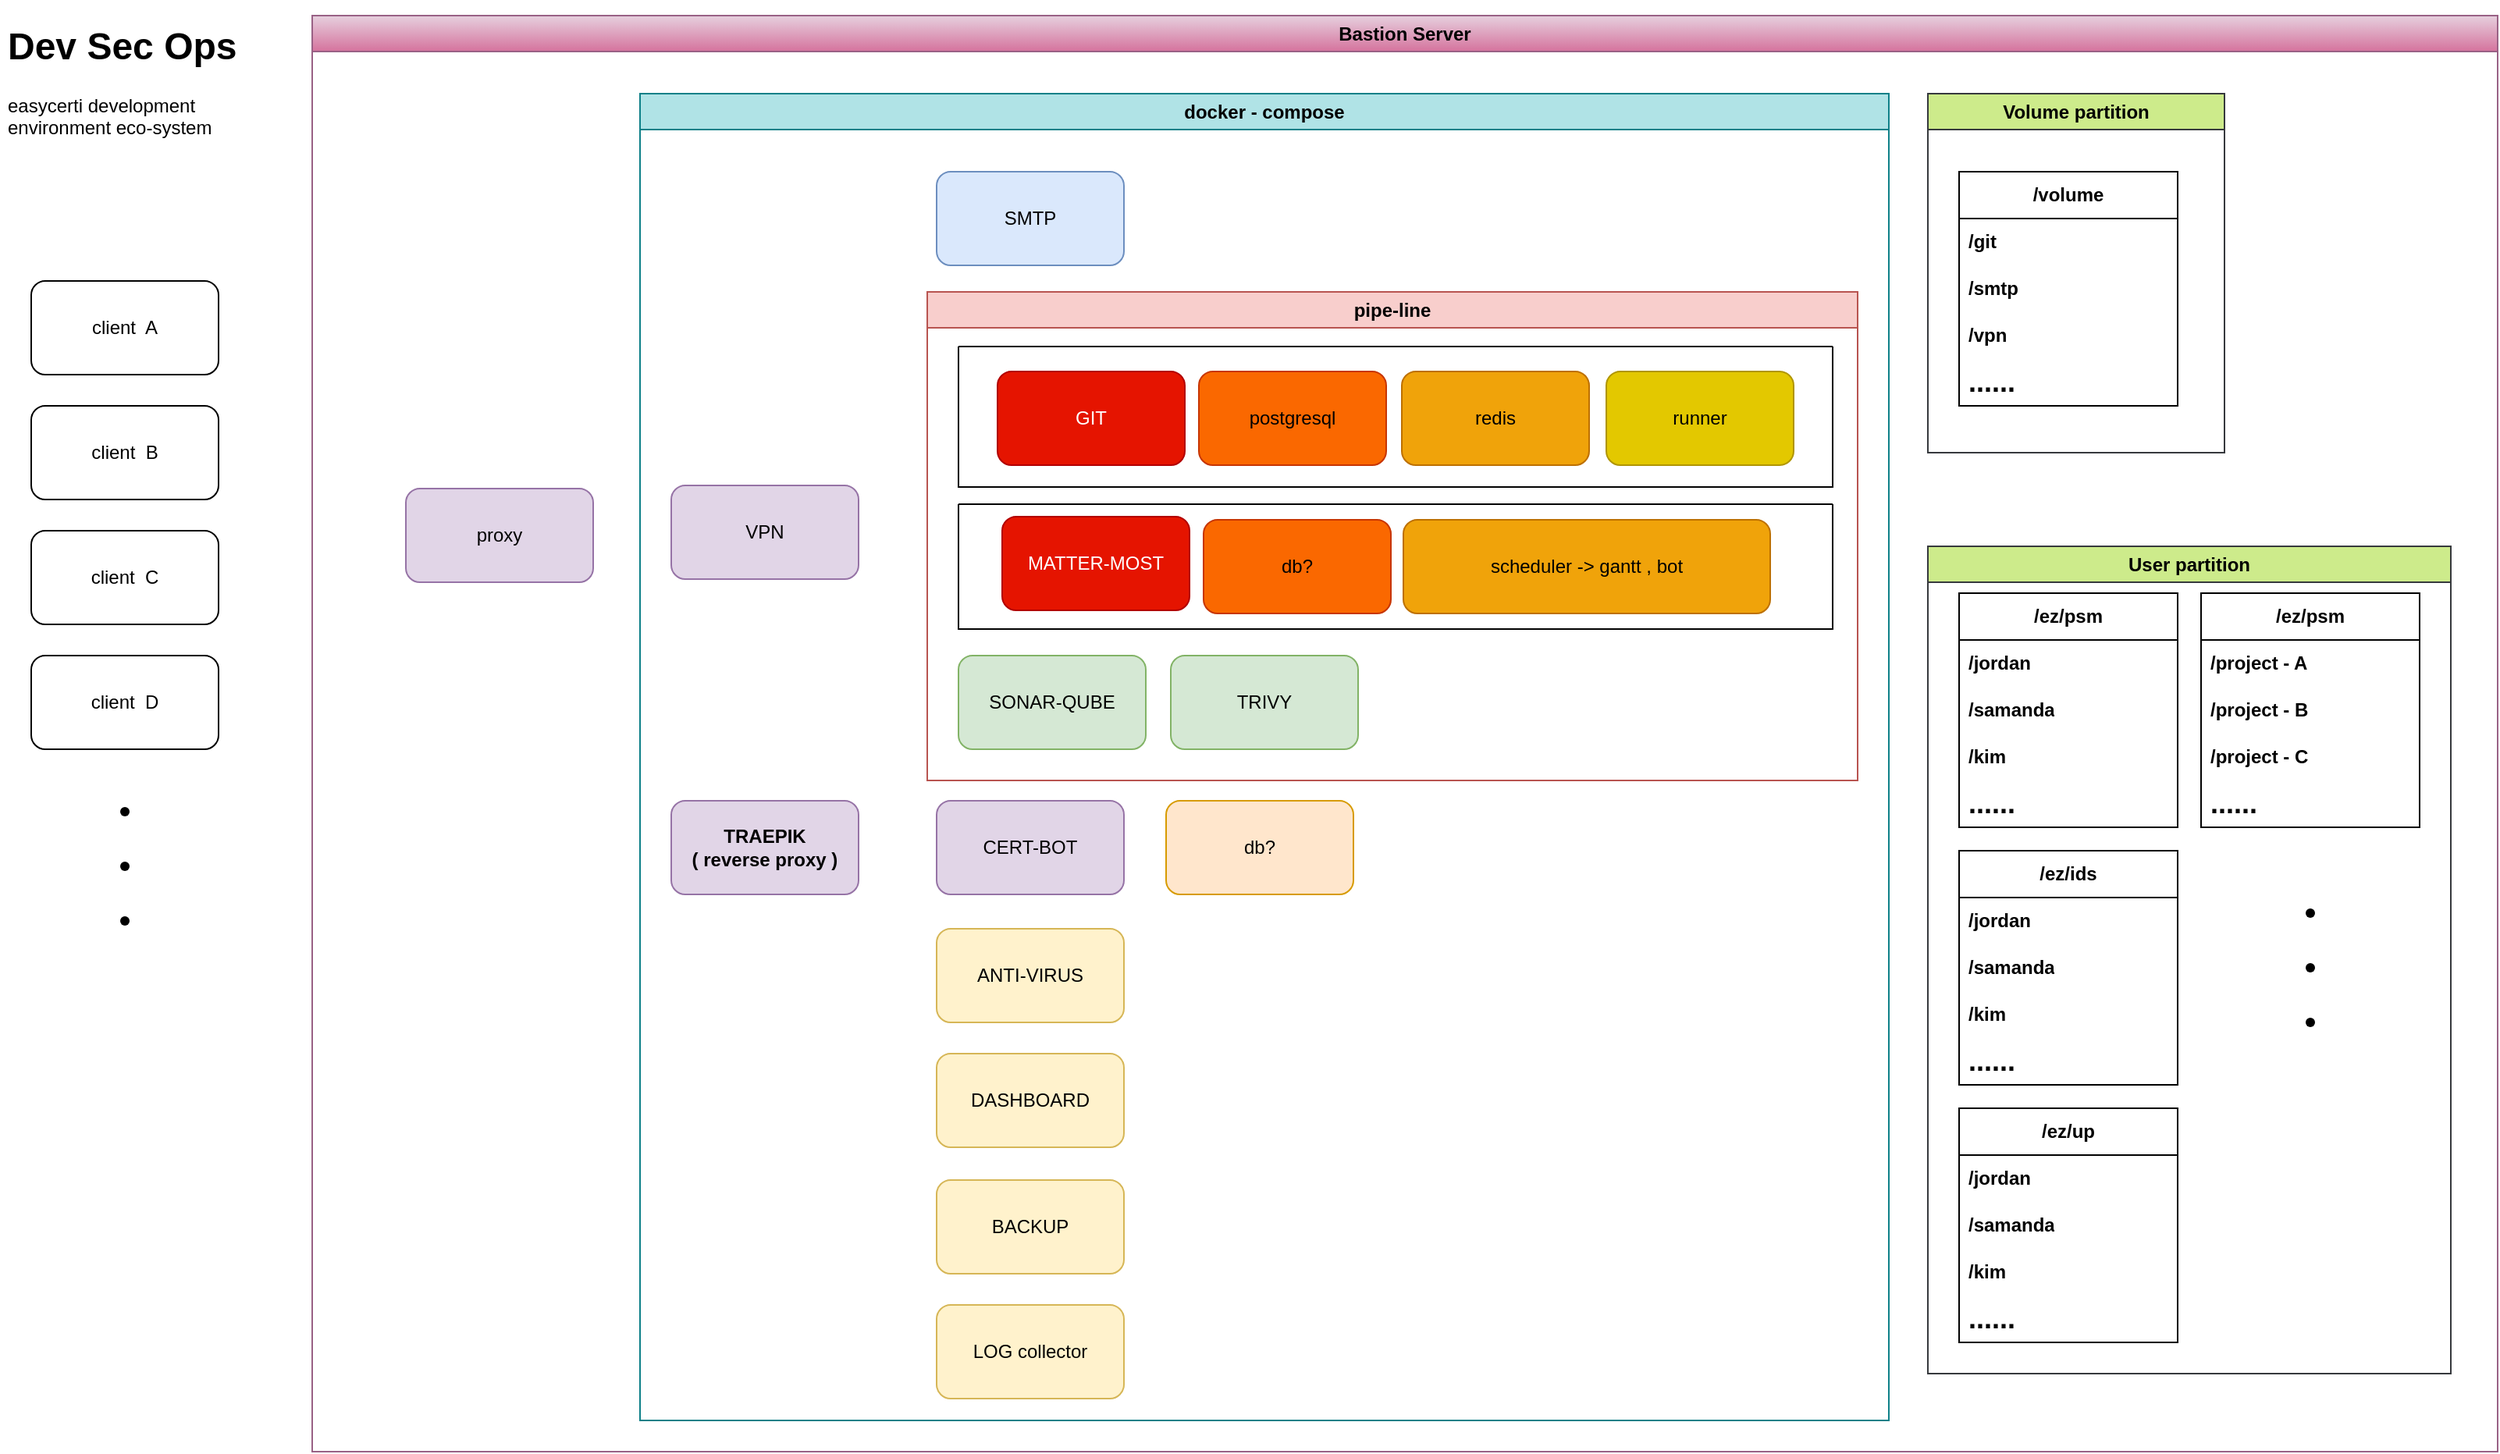 <mxfile version="24.2.3" type="github" pages="3">
  <diagram id="AJJ7Ot0Uf2nheeu4nIfA" name="planed">
    <mxGraphModel dx="1388" dy="788" grid="1" gridSize="10" guides="1" tooltips="1" connect="1" arrows="1" fold="1" page="1" pageScale="1" pageWidth="827" pageHeight="1169" math="0" shadow="0">
      <root>
        <mxCell id="0" />
        <mxCell id="1" parent="0" />
        <mxCell id="sA17vn2sDLBsAQU4B3EL-1" value="client&amp;nbsp; A" style="rounded=1;whiteSpace=wrap;html=1;" parent="1" vertex="1">
          <mxGeometry x="60" y="210" width="120" height="60" as="geometry" />
        </mxCell>
        <mxCell id="sA17vn2sDLBsAQU4B3EL-2" value="&lt;h1&gt;Dev Sec Ops&lt;/h1&gt;&lt;p&gt;easycerti development environment eco-system&lt;/p&gt;" style="text;html=1;strokeColor=none;fillColor=none;spacing=5;spacingTop=-20;whiteSpace=wrap;overflow=hidden;rounded=0;" parent="1" vertex="1">
          <mxGeometry x="40" y="40" width="190" height="120" as="geometry" />
        </mxCell>
        <mxCell id="sA17vn2sDLBsAQU4B3EL-3" value="Bastion Server" style="swimlane;whiteSpace=wrap;html=1;fillColor=#e6d0de;strokeColor=#996185;gradientColor=#d5739d;" parent="1" vertex="1">
          <mxGeometry x="240" y="40" width="1400" height="920" as="geometry" />
        </mxCell>
        <mxCell id="sA17vn2sDLBsAQU4B3EL-4" value="docker - compose" style="swimlane;whiteSpace=wrap;html=1;fillColor=#b0e3e6;strokeColor=#0e8088;" parent="sA17vn2sDLBsAQU4B3EL-3" vertex="1">
          <mxGeometry x="210" y="50" width="800" height="850" as="geometry" />
        </mxCell>
        <mxCell id="sA17vn2sDLBsAQU4B3EL-5" value="CERT-BOT" style="rounded=1;whiteSpace=wrap;html=1;fillColor=#e1d5e7;strokeColor=#9673a6;" parent="sA17vn2sDLBsAQU4B3EL-4" vertex="1">
          <mxGeometry x="190" y="453" width="120" height="60" as="geometry" />
        </mxCell>
        <mxCell id="sA17vn2sDLBsAQU4B3EL-6" value="&lt;b&gt;TRAEPIK&lt;br&gt;( reverse proxy )&lt;/b&gt;" style="rounded=1;whiteSpace=wrap;html=1;fillColor=#e1d5e7;strokeColor=#9673a6;" parent="sA17vn2sDLBsAQU4B3EL-4" vertex="1">
          <mxGeometry x="20" y="453" width="120" height="60" as="geometry" />
        </mxCell>
        <mxCell id="sA17vn2sDLBsAQU4B3EL-7" value="ANTI-VIRUS" style="rounded=1;whiteSpace=wrap;html=1;fillColor=#fff2cc;strokeColor=#d6b656;" parent="sA17vn2sDLBsAQU4B3EL-4" vertex="1">
          <mxGeometry x="190" y="535" width="120" height="60" as="geometry" />
        </mxCell>
        <mxCell id="sA17vn2sDLBsAQU4B3EL-8" value="VPN" style="rounded=1;whiteSpace=wrap;html=1;fillColor=#e1d5e7;strokeColor=#9673a6;" parent="sA17vn2sDLBsAQU4B3EL-4" vertex="1">
          <mxGeometry x="20" y="251" width="120" height="60" as="geometry" />
        </mxCell>
        <mxCell id="sA17vn2sDLBsAQU4B3EL-9" value="DASHBOARD" style="rounded=1;whiteSpace=wrap;html=1;fillColor=#fff2cc;strokeColor=#d6b656;" parent="sA17vn2sDLBsAQU4B3EL-4" vertex="1">
          <mxGeometry x="190" y="615" width="120" height="60" as="geometry" />
        </mxCell>
        <mxCell id="sA17vn2sDLBsAQU4B3EL-10" value="GIT" style="rounded=1;whiteSpace=wrap;html=1;fillColor=#e51400;fontColor=#ffffff;strokeColor=#B20000;" parent="sA17vn2sDLBsAQU4B3EL-4" vertex="1">
          <mxGeometry x="229" y="178" width="120" height="60" as="geometry" />
        </mxCell>
        <mxCell id="sA17vn2sDLBsAQU4B3EL-11" value="SMTP" style="rounded=1;whiteSpace=wrap;html=1;fillColor=#dae8fc;strokeColor=#6c8ebf;" parent="sA17vn2sDLBsAQU4B3EL-4" vertex="1">
          <mxGeometry x="190" y="50" width="120" height="60" as="geometry" />
        </mxCell>
        <mxCell id="sA17vn2sDLBsAQU4B3EL-12" value="MATTER-MOST" style="rounded=1;whiteSpace=wrap;html=1;fillColor=#e51400;fontColor=#ffffff;strokeColor=#B20000;" parent="sA17vn2sDLBsAQU4B3EL-4" vertex="1">
          <mxGeometry x="232" y="271" width="120" height="60" as="geometry" />
        </mxCell>
        <mxCell id="sA17vn2sDLBsAQU4B3EL-13" value="postgresql" style="rounded=1;whiteSpace=wrap;html=1;fillColor=#fa6800;fontColor=#000000;strokeColor=#C73500;" parent="sA17vn2sDLBsAQU4B3EL-4" vertex="1">
          <mxGeometry x="358" y="178" width="120" height="60" as="geometry" />
        </mxCell>
        <mxCell id="sA17vn2sDLBsAQU4B3EL-14" value="redis" style="rounded=1;whiteSpace=wrap;html=1;fillColor=#f0a30a;fontColor=#000000;strokeColor=#BD7000;" parent="sA17vn2sDLBsAQU4B3EL-4" vertex="1">
          <mxGeometry x="488" y="178" width="120" height="60" as="geometry" />
        </mxCell>
        <mxCell id="sA17vn2sDLBsAQU4B3EL-15" value="db?" style="rounded=1;whiteSpace=wrap;html=1;fillColor=#ffe6cc;strokeColor=#d79b00;" parent="sA17vn2sDLBsAQU4B3EL-4" vertex="1">
          <mxGeometry x="337" y="453" width="120" height="60" as="geometry" />
        </mxCell>
        <mxCell id="sA17vn2sDLBsAQU4B3EL-16" value="pipe-line" style="swimlane;whiteSpace=wrap;html=1;fillColor=#f8cecc;strokeColor=#b85450;" parent="sA17vn2sDLBsAQU4B3EL-4" vertex="1">
          <mxGeometry x="184" y="127" width="596" height="313" as="geometry" />
        </mxCell>
        <mxCell id="sA17vn2sDLBsAQU4B3EL-17" value="" style="swimlane;startSize=0;" parent="sA17vn2sDLBsAQU4B3EL-16" vertex="1">
          <mxGeometry x="20" y="136" width="560" height="80" as="geometry" />
        </mxCell>
        <mxCell id="sA17vn2sDLBsAQU4B3EL-18" value="scheduler -&amp;gt; gantt , bot" style="rounded=1;whiteSpace=wrap;html=1;fillColor=#f0a30a;fontColor=#000000;strokeColor=#BD7000;" parent="sA17vn2sDLBsAQU4B3EL-17" vertex="1">
          <mxGeometry x="285" y="10" width="235" height="60" as="geometry" />
        </mxCell>
        <mxCell id="sA17vn2sDLBsAQU4B3EL-19" value="db?" style="rounded=1;whiteSpace=wrap;html=1;fillColor=#fa6800;fontColor=#000000;strokeColor=#C73500;" parent="sA17vn2sDLBsAQU4B3EL-17" vertex="1">
          <mxGeometry x="157" y="10" width="120" height="60" as="geometry" />
        </mxCell>
        <mxCell id="sA17vn2sDLBsAQU4B3EL-20" value="" style="swimlane;startSize=0;" parent="sA17vn2sDLBsAQU4B3EL-16" vertex="1">
          <mxGeometry x="20" y="35" width="560" height="90" as="geometry" />
        </mxCell>
        <mxCell id="sA17vn2sDLBsAQU4B3EL-21" value="runner" style="rounded=1;whiteSpace=wrap;html=1;fillColor=#e3c800;fontColor=#000000;strokeColor=#B09500;" parent="sA17vn2sDLBsAQU4B3EL-20" vertex="1">
          <mxGeometry x="415" y="16" width="120" height="60" as="geometry" />
        </mxCell>
        <mxCell id="sA17vn2sDLBsAQU4B3EL-22" value="SONAR-QUBE" style="rounded=1;whiteSpace=wrap;html=1;fillColor=#d5e8d4;strokeColor=#82b366;" parent="sA17vn2sDLBsAQU4B3EL-16" vertex="1">
          <mxGeometry x="20" y="233" width="120" height="60" as="geometry" />
        </mxCell>
        <mxCell id="sA17vn2sDLBsAQU4B3EL-23" value="TRIVY" style="rounded=1;whiteSpace=wrap;html=1;fillColor=#d5e8d4;strokeColor=#82b366;" parent="sA17vn2sDLBsAQU4B3EL-16" vertex="1">
          <mxGeometry x="156" y="233" width="120" height="60" as="geometry" />
        </mxCell>
        <mxCell id="sA17vn2sDLBsAQU4B3EL-24" value="BACKUP" style="rounded=1;whiteSpace=wrap;html=1;fillColor=#fff2cc;strokeColor=#d6b656;" parent="sA17vn2sDLBsAQU4B3EL-4" vertex="1">
          <mxGeometry x="190" y="696" width="120" height="60" as="geometry" />
        </mxCell>
        <mxCell id="sA17vn2sDLBsAQU4B3EL-25" value="LOG collector" style="rounded=1;whiteSpace=wrap;html=1;fillColor=#fff2cc;strokeColor=#d6b656;" parent="sA17vn2sDLBsAQU4B3EL-4" vertex="1">
          <mxGeometry x="190" y="776" width="120" height="60" as="geometry" />
        </mxCell>
        <mxCell id="sA17vn2sDLBsAQU4B3EL-26" value="proxy" style="rounded=1;whiteSpace=wrap;html=1;fillColor=#e1d5e7;strokeColor=#9673a6;" parent="sA17vn2sDLBsAQU4B3EL-3" vertex="1">
          <mxGeometry x="60" y="303" width="120" height="60" as="geometry" />
        </mxCell>
        <mxCell id="sA17vn2sDLBsAQU4B3EL-27" value="Volume partition" style="swimlane;whiteSpace=wrap;html=1;fillColor=#cdeb8b;strokeColor=#36393d;" parent="sA17vn2sDLBsAQU4B3EL-3" vertex="1">
          <mxGeometry x="1035" y="50" width="190" height="230" as="geometry" />
        </mxCell>
        <mxCell id="sA17vn2sDLBsAQU4B3EL-28" value="&lt;b&gt;/volume&lt;/b&gt;" style="swimlane;fontStyle=0;childLayout=stackLayout;horizontal=1;startSize=30;horizontalStack=0;resizeParent=1;resizeParentMax=0;resizeLast=0;collapsible=1;marginBottom=0;whiteSpace=wrap;html=1;" parent="sA17vn2sDLBsAQU4B3EL-27" vertex="1">
          <mxGeometry x="20" y="50" width="140" height="150" as="geometry" />
        </mxCell>
        <mxCell id="sA17vn2sDLBsAQU4B3EL-29" value="&lt;b&gt;/git&lt;/b&gt;" style="text;strokeColor=none;fillColor=none;align=left;verticalAlign=middle;spacingLeft=4;spacingRight=4;overflow=hidden;points=[[0,0.5],[1,0.5]];portConstraint=eastwest;rotatable=0;whiteSpace=wrap;html=1;" parent="sA17vn2sDLBsAQU4B3EL-28" vertex="1">
          <mxGeometry y="30" width="140" height="30" as="geometry" />
        </mxCell>
        <mxCell id="sA17vn2sDLBsAQU4B3EL-30" value="&lt;b&gt;/smtp&lt;/b&gt;" style="text;strokeColor=none;fillColor=none;align=left;verticalAlign=middle;spacingLeft=4;spacingRight=4;overflow=hidden;points=[[0,0.5],[1,0.5]];portConstraint=eastwest;rotatable=0;whiteSpace=wrap;html=1;" parent="sA17vn2sDLBsAQU4B3EL-28" vertex="1">
          <mxGeometry y="60" width="140" height="30" as="geometry" />
        </mxCell>
        <mxCell id="sA17vn2sDLBsAQU4B3EL-31" value="&lt;b&gt;/vpn&lt;/b&gt;" style="text;strokeColor=none;fillColor=none;align=left;verticalAlign=middle;spacingLeft=4;spacingRight=4;overflow=hidden;points=[[0,0.5],[1,0.5]];portConstraint=eastwest;rotatable=0;whiteSpace=wrap;html=1;" parent="sA17vn2sDLBsAQU4B3EL-28" vertex="1">
          <mxGeometry y="90" width="140" height="30" as="geometry" />
        </mxCell>
        <mxCell id="sA17vn2sDLBsAQU4B3EL-32" value="&lt;font style=&quot;font-size: 18px;&quot;&gt;&lt;b&gt;......&lt;/b&gt;&lt;/font&gt;" style="text;strokeColor=none;fillColor=none;align=left;verticalAlign=middle;spacingLeft=4;spacingRight=4;overflow=hidden;points=[[0,0.5],[1,0.5]];portConstraint=eastwest;rotatable=0;whiteSpace=wrap;html=1;" parent="sA17vn2sDLBsAQU4B3EL-28" vertex="1">
          <mxGeometry y="120" width="140" height="30" as="geometry" />
        </mxCell>
        <mxCell id="sA17vn2sDLBsAQU4B3EL-33" value="User partition" style="swimlane;whiteSpace=wrap;html=1;fillColor=#cdeb8b;strokeColor=#36393d;" parent="sA17vn2sDLBsAQU4B3EL-3" vertex="1">
          <mxGeometry x="1035" y="340" width="335" height="530" as="geometry" />
        </mxCell>
        <mxCell id="sA17vn2sDLBsAQU4B3EL-34" value="&lt;b&gt;/ez/psm&lt;/b&gt;" style="swimlane;fontStyle=0;childLayout=stackLayout;horizontal=1;startSize=30;horizontalStack=0;resizeParent=1;resizeParentMax=0;resizeLast=0;collapsible=1;marginBottom=0;whiteSpace=wrap;html=1;" parent="sA17vn2sDLBsAQU4B3EL-33" vertex="1">
          <mxGeometry x="20" y="30" width="140" height="150" as="geometry" />
        </mxCell>
        <mxCell id="sA17vn2sDLBsAQU4B3EL-35" value="&lt;b&gt;/jordan&lt;/b&gt;" style="text;strokeColor=none;fillColor=none;align=left;verticalAlign=middle;spacingLeft=4;spacingRight=4;overflow=hidden;points=[[0,0.5],[1,0.5]];portConstraint=eastwest;rotatable=0;whiteSpace=wrap;html=1;" parent="sA17vn2sDLBsAQU4B3EL-34" vertex="1">
          <mxGeometry y="30" width="140" height="30" as="geometry" />
        </mxCell>
        <mxCell id="sA17vn2sDLBsAQU4B3EL-36" value="&lt;b&gt;/samanda&lt;/b&gt;" style="text;strokeColor=none;fillColor=none;align=left;verticalAlign=middle;spacingLeft=4;spacingRight=4;overflow=hidden;points=[[0,0.5],[1,0.5]];portConstraint=eastwest;rotatable=0;whiteSpace=wrap;html=1;" parent="sA17vn2sDLBsAQU4B3EL-34" vertex="1">
          <mxGeometry y="60" width="140" height="30" as="geometry" />
        </mxCell>
        <mxCell id="sA17vn2sDLBsAQU4B3EL-37" value="&lt;b&gt;/kim&lt;/b&gt;" style="text;strokeColor=none;fillColor=none;align=left;verticalAlign=middle;spacingLeft=4;spacingRight=4;overflow=hidden;points=[[0,0.5],[1,0.5]];portConstraint=eastwest;rotatable=0;whiteSpace=wrap;html=1;" parent="sA17vn2sDLBsAQU4B3EL-34" vertex="1">
          <mxGeometry y="90" width="140" height="30" as="geometry" />
        </mxCell>
        <mxCell id="sA17vn2sDLBsAQU4B3EL-38" value="&lt;font style=&quot;font-size: 18px;&quot;&gt;&lt;b&gt;......&lt;/b&gt;&lt;/font&gt;" style="text;strokeColor=none;fillColor=none;align=left;verticalAlign=middle;spacingLeft=4;spacingRight=4;overflow=hidden;points=[[0,0.5],[1,0.5]];portConstraint=eastwest;rotatable=0;whiteSpace=wrap;html=1;" parent="sA17vn2sDLBsAQU4B3EL-34" vertex="1">
          <mxGeometry y="120" width="140" height="30" as="geometry" />
        </mxCell>
        <mxCell id="sA17vn2sDLBsAQU4B3EL-39" value="&lt;b&gt;/ez/ids&lt;/b&gt;" style="swimlane;fontStyle=0;childLayout=stackLayout;horizontal=1;startSize=30;horizontalStack=0;resizeParent=1;resizeParentMax=0;resizeLast=0;collapsible=1;marginBottom=0;whiteSpace=wrap;html=1;" parent="sA17vn2sDLBsAQU4B3EL-33" vertex="1">
          <mxGeometry x="20" y="195" width="140" height="150" as="geometry" />
        </mxCell>
        <mxCell id="sA17vn2sDLBsAQU4B3EL-40" value="&lt;b style=&quot;border-color: var(--border-color);&quot;&gt;/jordan&lt;/b&gt;" style="text;strokeColor=none;fillColor=none;align=left;verticalAlign=middle;spacingLeft=4;spacingRight=4;overflow=hidden;points=[[0,0.5],[1,0.5]];portConstraint=eastwest;rotatable=0;whiteSpace=wrap;html=1;" parent="sA17vn2sDLBsAQU4B3EL-39" vertex="1">
          <mxGeometry y="30" width="140" height="30" as="geometry" />
        </mxCell>
        <mxCell id="sA17vn2sDLBsAQU4B3EL-41" value="&lt;b&gt;/samanda&lt;/b&gt;" style="text;strokeColor=none;fillColor=none;align=left;verticalAlign=middle;spacingLeft=4;spacingRight=4;overflow=hidden;points=[[0,0.5],[1,0.5]];portConstraint=eastwest;rotatable=0;whiteSpace=wrap;html=1;" parent="sA17vn2sDLBsAQU4B3EL-39" vertex="1">
          <mxGeometry y="60" width="140" height="30" as="geometry" />
        </mxCell>
        <mxCell id="sA17vn2sDLBsAQU4B3EL-42" value="&lt;b&gt;/kim&lt;/b&gt;" style="text;strokeColor=none;fillColor=none;align=left;verticalAlign=middle;spacingLeft=4;spacingRight=4;overflow=hidden;points=[[0,0.5],[1,0.5]];portConstraint=eastwest;rotatable=0;whiteSpace=wrap;html=1;" parent="sA17vn2sDLBsAQU4B3EL-39" vertex="1">
          <mxGeometry y="90" width="140" height="30" as="geometry" />
        </mxCell>
        <mxCell id="sA17vn2sDLBsAQU4B3EL-43" value="&lt;font style=&quot;font-size: 18px;&quot;&gt;&lt;b&gt;......&lt;/b&gt;&lt;/font&gt;" style="text;strokeColor=none;fillColor=none;align=left;verticalAlign=middle;spacingLeft=4;spacingRight=4;overflow=hidden;points=[[0,0.5],[1,0.5]];portConstraint=eastwest;rotatable=0;whiteSpace=wrap;html=1;" parent="sA17vn2sDLBsAQU4B3EL-39" vertex="1">
          <mxGeometry y="120" width="140" height="30" as="geometry" />
        </mxCell>
        <mxCell id="sA17vn2sDLBsAQU4B3EL-44" value="&lt;b&gt;/ez/up&lt;/b&gt;" style="swimlane;fontStyle=0;childLayout=stackLayout;horizontal=1;startSize=30;horizontalStack=0;resizeParent=1;resizeParentMax=0;resizeLast=0;collapsible=1;marginBottom=0;whiteSpace=wrap;html=1;" parent="sA17vn2sDLBsAQU4B3EL-33" vertex="1">
          <mxGeometry x="20" y="360" width="140" height="150" as="geometry" />
        </mxCell>
        <mxCell id="sA17vn2sDLBsAQU4B3EL-45" value="&lt;b style=&quot;border-color: var(--border-color);&quot;&gt;/jordan&lt;/b&gt;" style="text;strokeColor=none;fillColor=none;align=left;verticalAlign=middle;spacingLeft=4;spacingRight=4;overflow=hidden;points=[[0,0.5],[1,0.5]];portConstraint=eastwest;rotatable=0;whiteSpace=wrap;html=1;" parent="sA17vn2sDLBsAQU4B3EL-44" vertex="1">
          <mxGeometry y="30" width="140" height="30" as="geometry" />
        </mxCell>
        <mxCell id="sA17vn2sDLBsAQU4B3EL-46" value="&lt;b&gt;/samanda&lt;/b&gt;" style="text;strokeColor=none;fillColor=none;align=left;verticalAlign=middle;spacingLeft=4;spacingRight=4;overflow=hidden;points=[[0,0.5],[1,0.5]];portConstraint=eastwest;rotatable=0;whiteSpace=wrap;html=1;" parent="sA17vn2sDLBsAQU4B3EL-44" vertex="1">
          <mxGeometry y="60" width="140" height="30" as="geometry" />
        </mxCell>
        <mxCell id="sA17vn2sDLBsAQU4B3EL-47" value="&lt;b&gt;/kim&lt;/b&gt;" style="text;strokeColor=none;fillColor=none;align=left;verticalAlign=middle;spacingLeft=4;spacingRight=4;overflow=hidden;points=[[0,0.5],[1,0.5]];portConstraint=eastwest;rotatable=0;whiteSpace=wrap;html=1;" parent="sA17vn2sDLBsAQU4B3EL-44" vertex="1">
          <mxGeometry y="90" width="140" height="30" as="geometry" />
        </mxCell>
        <mxCell id="sA17vn2sDLBsAQU4B3EL-48" value="&lt;font style=&quot;font-size: 18px;&quot;&gt;&lt;b&gt;......&lt;/b&gt;&lt;/font&gt;" style="text;strokeColor=none;fillColor=none;align=left;verticalAlign=middle;spacingLeft=4;spacingRight=4;overflow=hidden;points=[[0,0.5],[1,0.5]];portConstraint=eastwest;rotatable=0;whiteSpace=wrap;html=1;" parent="sA17vn2sDLBsAQU4B3EL-44" vertex="1">
          <mxGeometry y="120" width="140" height="30" as="geometry" />
        </mxCell>
        <mxCell id="sA17vn2sDLBsAQU4B3EL-49" value="&lt;b&gt;/ez/psm&lt;/b&gt;" style="swimlane;fontStyle=0;childLayout=stackLayout;horizontal=1;startSize=30;horizontalStack=0;resizeParent=1;resizeParentMax=0;resizeLast=0;collapsible=1;marginBottom=0;whiteSpace=wrap;html=1;" parent="sA17vn2sDLBsAQU4B3EL-33" vertex="1">
          <mxGeometry x="175" y="30" width="140" height="150" as="geometry" />
        </mxCell>
        <mxCell id="sA17vn2sDLBsAQU4B3EL-50" value="&lt;b&gt;/project - A&lt;/b&gt;" style="text;strokeColor=none;fillColor=none;align=left;verticalAlign=middle;spacingLeft=4;spacingRight=4;overflow=hidden;points=[[0,0.5],[1,0.5]];portConstraint=eastwest;rotatable=0;whiteSpace=wrap;html=1;" parent="sA17vn2sDLBsAQU4B3EL-49" vertex="1">
          <mxGeometry y="30" width="140" height="30" as="geometry" />
        </mxCell>
        <mxCell id="sA17vn2sDLBsAQU4B3EL-51" value="&lt;b style=&quot;border-color: var(--border-color);&quot;&gt;/project - B&lt;/b&gt;" style="text;strokeColor=none;fillColor=none;align=left;verticalAlign=middle;spacingLeft=4;spacingRight=4;overflow=hidden;points=[[0,0.5],[1,0.5]];portConstraint=eastwest;rotatable=0;whiteSpace=wrap;html=1;" parent="sA17vn2sDLBsAQU4B3EL-49" vertex="1">
          <mxGeometry y="60" width="140" height="30" as="geometry" />
        </mxCell>
        <mxCell id="sA17vn2sDLBsAQU4B3EL-52" value="&lt;b style=&quot;border-color: var(--border-color);&quot;&gt;/project - C&lt;/b&gt;" style="text;strokeColor=none;fillColor=none;align=left;verticalAlign=middle;spacingLeft=4;spacingRight=4;overflow=hidden;points=[[0,0.5],[1,0.5]];portConstraint=eastwest;rotatable=0;whiteSpace=wrap;html=1;" parent="sA17vn2sDLBsAQU4B3EL-49" vertex="1">
          <mxGeometry y="90" width="140" height="30" as="geometry" />
        </mxCell>
        <mxCell id="sA17vn2sDLBsAQU4B3EL-53" value="&lt;font style=&quot;font-size: 18px;&quot;&gt;&lt;b&gt;......&lt;/b&gt;&lt;/font&gt;" style="text;strokeColor=none;fillColor=none;align=left;verticalAlign=middle;spacingLeft=4;spacingRight=4;overflow=hidden;points=[[0,0.5],[1,0.5]];portConstraint=eastwest;rotatable=0;whiteSpace=wrap;html=1;" parent="sA17vn2sDLBsAQU4B3EL-49" vertex="1">
          <mxGeometry y="120" width="140" height="30" as="geometry" />
        </mxCell>
        <mxCell id="sA17vn2sDLBsAQU4B3EL-54" value="" style="shape=waypoint;sketch=0;fillStyle=solid;size=6;pointerEvents=1;points=[];fillColor=none;resizable=0;rotatable=0;perimeter=centerPerimeter;snapToPoint=1;" parent="sA17vn2sDLBsAQU4B3EL-33" vertex="1">
          <mxGeometry x="235" y="225" width="20" height="20" as="geometry" />
        </mxCell>
        <mxCell id="sA17vn2sDLBsAQU4B3EL-55" value="" style="shape=waypoint;sketch=0;fillStyle=solid;size=6;pointerEvents=1;points=[];fillColor=none;resizable=0;rotatable=0;perimeter=centerPerimeter;snapToPoint=1;" parent="sA17vn2sDLBsAQU4B3EL-33" vertex="1">
          <mxGeometry x="235" y="260" width="20" height="20" as="geometry" />
        </mxCell>
        <mxCell id="sA17vn2sDLBsAQU4B3EL-56" value="" style="shape=waypoint;sketch=0;fillStyle=solid;size=6;pointerEvents=1;points=[];fillColor=none;resizable=0;rotatable=0;perimeter=centerPerimeter;snapToPoint=1;" parent="sA17vn2sDLBsAQU4B3EL-33" vertex="1">
          <mxGeometry x="235" y="295" width="20" height="20" as="geometry" />
        </mxCell>
        <mxCell id="sA17vn2sDLBsAQU4B3EL-57" value="client&amp;nbsp; D" style="rounded=1;whiteSpace=wrap;html=1;" parent="1" vertex="1">
          <mxGeometry x="60" y="450" width="120" height="60" as="geometry" />
        </mxCell>
        <mxCell id="sA17vn2sDLBsAQU4B3EL-58" value="client&amp;nbsp; C" style="rounded=1;whiteSpace=wrap;html=1;" parent="1" vertex="1">
          <mxGeometry x="60" y="370" width="120" height="60" as="geometry" />
        </mxCell>
        <mxCell id="sA17vn2sDLBsAQU4B3EL-59" value="client&amp;nbsp; B" style="rounded=1;whiteSpace=wrap;html=1;" parent="1" vertex="1">
          <mxGeometry x="60" y="290" width="120" height="60" as="geometry" />
        </mxCell>
        <mxCell id="sA17vn2sDLBsAQU4B3EL-60" value="" style="shape=waypoint;sketch=0;fillStyle=solid;size=6;pointerEvents=1;points=[];fillColor=none;resizable=0;rotatable=0;perimeter=centerPerimeter;snapToPoint=1;" parent="1" vertex="1">
          <mxGeometry x="110" y="540" width="20" height="20" as="geometry" />
        </mxCell>
        <mxCell id="sA17vn2sDLBsAQU4B3EL-61" value="" style="shape=waypoint;sketch=0;fillStyle=solid;size=6;pointerEvents=1;points=[];fillColor=none;resizable=0;rotatable=0;perimeter=centerPerimeter;snapToPoint=1;" parent="1" vertex="1">
          <mxGeometry x="110" y="575" width="20" height="20" as="geometry" />
        </mxCell>
        <mxCell id="sA17vn2sDLBsAQU4B3EL-62" value="" style="shape=waypoint;sketch=0;fillStyle=solid;size=6;pointerEvents=1;points=[];fillColor=none;resizable=0;rotatable=0;perimeter=centerPerimeter;snapToPoint=1;" parent="1" vertex="1">
          <mxGeometry x="110" y="610" width="20" height="20" as="geometry" />
        </mxCell>
      </root>
    </mxGraphModel>
  </diagram>
  <diagram name="current" id="dSEjGNj-W5kgZymU4rMH">
    <mxGraphModel dx="1388" dy="788" grid="1" gridSize="10" guides="1" tooltips="1" connect="1" arrows="1" fold="1" page="1" pageScale="1" pageWidth="827" pageHeight="1169" math="0" shadow="0">
      <root>
        <mxCell id="0" />
        <mxCell id="1" parent="0" />
        <mxCell id="EzZOAwca7bVXZcxD9qRb-1" value="client&amp;nbsp; A - Jordan" style="rounded=1;whiteSpace=wrap;html=1;" parent="1" vertex="1">
          <mxGeometry x="60" y="210" width="108" height="39" as="geometry" />
        </mxCell>
        <mxCell id="EzZOAwca7bVXZcxD9qRb-2" value="&lt;h1&gt;Dev Sec Ops&lt;/h1&gt;&lt;p&gt;easycerti development environment eco-system&lt;/p&gt;" style="text;html=1;strokeColor=none;fillColor=none;spacing=5;spacingTop=-20;whiteSpace=wrap;overflow=hidden;rounded=0;" parent="1" vertex="1">
          <mxGeometry x="40" y="40" width="170" height="90" as="geometry" />
        </mxCell>
        <mxCell id="EzZOAwca7bVXZcxD9qRb-3" value="Bastion Server" style="swimlane;whiteSpace=wrap;html=1;fillColor=#f5f5f5;strokeColor=#666666;gradientColor=#b3b3b3;" parent="1" vertex="1">
          <mxGeometry x="210" y="40" width="1170" height="810" as="geometry" />
        </mxCell>
        <mxCell id="EzZOAwca7bVXZcxD9qRb-4" value="docker compose" style="swimlane;whiteSpace=wrap;html=1;fillColor=#b0e3e6;strokeColor=#0e8088;" parent="EzZOAwca7bVXZcxD9qRb-3" vertex="1">
          <mxGeometry x="230" y="50" width="590" height="740" as="geometry" />
        </mxCell>
        <mxCell id="EzZOAwca7bVXZcxD9qRb-5" value="ANTI-VIRUS" style="rounded=1;whiteSpace=wrap;html=1;fillColor=#e51400;strokeColor=#B20000;fontColor=#ffffff;" parent="EzZOAwca7bVXZcxD9qRb-4" vertex="1">
          <mxGeometry x="153" y="663" width="108" height="39" as="geometry" />
        </mxCell>
        <mxCell id="EzZOAwca7bVXZcxD9qRb-6" value="DASHBOARD" style="rounded=1;whiteSpace=wrap;html=1;fillColor=#e51400;strokeColor=#B20000;fontColor=#ffffff;" parent="EzZOAwca7bVXZcxD9qRb-4" vertex="1">
          <mxGeometry x="269" y="663" width="108" height="39" as="geometry" />
        </mxCell>
        <mxCell id="EzZOAwca7bVXZcxD9qRb-7" value="GIT" style="rounded=1;whiteSpace=wrap;html=1;fillColor=#e51400;fontColor=#ffffff;strokeColor=#B20000;" parent="EzZOAwca7bVXZcxD9qRb-4" vertex="1">
          <mxGeometry x="59" y="205" width="108" height="39" as="geometry" />
        </mxCell>
        <mxCell id="EzZOAwca7bVXZcxD9qRb-8" value="SMTP" style="rounded=1;whiteSpace=wrap;html=1;fillColor=#e51400;strokeColor=#B20000;fontColor=#ffffff;" parent="EzZOAwca7bVXZcxD9qRb-4" vertex="1">
          <mxGeometry x="33" y="447" width="108" height="39" as="geometry" />
        </mxCell>
        <mxCell id="EzZOAwca7bVXZcxD9qRb-9" value="REDMINE" style="rounded=1;whiteSpace=wrap;html=1;fillColor=#e51400;fontColor=#ffffff;strokeColor=#B20000;" parent="EzZOAwca7bVXZcxD9qRb-4" vertex="1">
          <mxGeometry x="62" y="308" width="108" height="39" as="geometry" />
        </mxCell>
        <mxCell id="EzZOAwca7bVXZcxD9qRb-10" value="postgresql" style="rounded=1;whiteSpace=wrap;html=1;fillColor=#fa6800;fontColor=#000000;strokeColor=#C73500;" parent="EzZOAwca7bVXZcxD9qRb-4" vertex="1">
          <mxGeometry x="178" y="205" width="108" height="39" as="geometry" />
        </mxCell>
        <mxCell id="EzZOAwca7bVXZcxD9qRb-11" value="redis" style="rounded=1;whiteSpace=wrap;html=1;fillColor=#f0a30a;fontColor=#000000;strokeColor=#BD7000;" parent="EzZOAwca7bVXZcxD9qRb-4" vertex="1">
          <mxGeometry x="298" y="205" width="108" height="39" as="geometry" />
        </mxCell>
        <mxCell id="EzZOAwca7bVXZcxD9qRb-12" value="CI-CD containers" style="swimlane;whiteSpace=wrap;html=1;fillColor=#a0522d;strokeColor=#6D1F00;startSize=23;fontColor=#ffffff;" parent="EzZOAwca7bVXZcxD9qRb-4" vertex="1">
          <mxGeometry x="14" y="154" width="556" height="233" as="geometry" />
        </mxCell>
        <mxCell id="EzZOAwca7bVXZcxD9qRb-13" value="" style="swimlane;startSize=0;" parent="EzZOAwca7bVXZcxD9qRb-12" vertex="1">
          <mxGeometry x="20" y="136" width="520" height="75" as="geometry" />
        </mxCell>
        <mxCell id="EzZOAwca7bVXZcxD9qRb-14" value="scheduler -&amp;gt; gantt , bot" style="rounded=1;whiteSpace=wrap;html=1;fillColor=#f0a30a;fontColor=#000000;strokeColor=#BD7000;" parent="EzZOAwca7bVXZcxD9qRb-13" vertex="1">
          <mxGeometry x="261" y="18" width="216" height="39" as="geometry" />
        </mxCell>
        <mxCell id="EzZOAwca7bVXZcxD9qRb-15" value="postgresql" style="rounded=1;whiteSpace=wrap;html=1;fillColor=#fa6800;fontColor=#000000;strokeColor=#C73500;" parent="EzZOAwca7bVXZcxD9qRb-13" vertex="1">
          <mxGeometry x="146" y="18" width="103" height="39" as="geometry" />
        </mxCell>
        <mxCell id="EzZOAwca7bVXZcxD9qRb-16" value="" style="swimlane;startSize=0;" parent="EzZOAwca7bVXZcxD9qRb-12" vertex="1">
          <mxGeometry x="20" y="35" width="520" height="75" as="geometry" />
        </mxCell>
        <mxCell id="EzZOAwca7bVXZcxD9qRb-17" value="runner" style="rounded=1;whiteSpace=wrap;html=1;fillColor=#e3c800;fontColor=#000000;strokeColor=#B09500;" parent="EzZOAwca7bVXZcxD9qRb-16" vertex="1">
          <mxGeometry x="385" y="16" width="108" height="39" as="geometry" />
        </mxCell>
        <mxCell id="EzZOAwca7bVXZcxD9qRb-18" value="BACKUP" style="rounded=1;whiteSpace=wrap;html=1;fillColor=#e51400;strokeColor=#B20000;fontColor=#ffffff;" parent="EzZOAwca7bVXZcxD9qRb-4" vertex="1">
          <mxGeometry x="36" y="663" width="108" height="39" as="geometry" />
        </mxCell>
        <mxCell id="EzZOAwca7bVXZcxD9qRb-19" value="LOG collector" style="rounded=1;whiteSpace=wrap;html=1;fillColor=#e51400;strokeColor=#B20000;fontColor=#ffffff;" parent="EzZOAwca7bVXZcxD9qRb-4" vertex="1">
          <mxGeometry x="385" y="663" width="108" height="39" as="geometry" />
        </mxCell>
        <mxCell id="EzZOAwca7bVXZcxD9qRb-20" value="FIREZONE" style="rounded=1;whiteSpace=wrap;html=1;fillColor=#e51400;fontColor=#ffffff;strokeColor=#B20000;" parent="EzZOAwca7bVXZcxD9qRb-4" vertex="1">
          <mxGeometry x="30" y="82" width="108" height="39" as="geometry" />
        </mxCell>
        <mxCell id="EzZOAwca7bVXZcxD9qRb-21" value="postgresql" style="rounded=1;whiteSpace=wrap;html=1;fillColor=#fa6800;fontColor=#000000;strokeColor=#C73500;" parent="EzZOAwca7bVXZcxD9qRb-4" vertex="1">
          <mxGeometry x="149" y="82" width="108" height="39" as="geometry" />
        </mxCell>
        <mxCell id="EzZOAwca7bVXZcxD9qRb-22" value="VPN containers" style="swimlane;whiteSpace=wrap;html=1;fillColor=#76608a;fontColor=#ffffff;strokeColor=#432D57;" parent="EzZOAwca7bVXZcxD9qRb-4" vertex="1">
          <mxGeometry x="14" y="42" width="556" height="95" as="geometry" />
        </mxCell>
        <mxCell id="EzZOAwca7bVXZcxD9qRb-23" value="CERT" style="swimlane;whiteSpace=wrap;html=1;fillColor=#6d8764;fontColor=#ffffff;strokeColor=#3A5431;" parent="EzZOAwca7bVXZcxD9qRb-4" vertex="1">
          <mxGeometry x="14" y="517" width="556" height="95" as="geometry" />
        </mxCell>
        <mxCell id="EzZOAwca7bVXZcxD9qRb-24" value="CERT-BOT" style="rounded=1;whiteSpace=wrap;html=1;fillColor=#e51400;strokeColor=#B20000;fontColor=#ffffff;" parent="EzZOAwca7bVXZcxD9qRb-23" vertex="1">
          <mxGeometry x="20" y="40" width="108" height="39" as="geometry" />
        </mxCell>
        <mxCell id="EzZOAwca7bVXZcxD9qRb-25" value="db?" style="rounded=1;whiteSpace=wrap;html=1;fillColor=#fa6800;strokeColor=#C73500;fontColor=#000000;" parent="EzZOAwca7bVXZcxD9qRb-23" vertex="1">
          <mxGeometry x="138" y="40" width="108" height="39" as="geometry" />
        </mxCell>
        <mxCell id="EzZOAwca7bVXZcxD9qRb-26" value="OTHERS&lt;br&gt;" style="swimlane;whiteSpace=wrap;html=1;fillColor=#6d8764;fontColor=#ffffff;strokeColor=#3A5431;" parent="EzZOAwca7bVXZcxD9qRb-4" vertex="1">
          <mxGeometry x="14" y="627" width="556" height="90" as="geometry" />
        </mxCell>
        <mxCell id="EzZOAwca7bVXZcxD9qRb-27" value="MAILER" style="swimlane;whiteSpace=wrap;html=1;fillColor=#6d8764;fontColor=#ffffff;strokeColor=#3A5431;" parent="EzZOAwca7bVXZcxD9qRb-4" vertex="1">
          <mxGeometry x="15" y="407" width="556" height="95" as="geometry" />
        </mxCell>
        <mxCell id="EzZOAwca7bVXZcxD9qRb-28" value="Volume partition" style="swimlane;whiteSpace=wrap;html=1;fillColor=#e3c800;strokeColor=#B09500;fontColor=#000000;" parent="EzZOAwca7bVXZcxD9qRb-3" vertex="1">
          <mxGeometry x="835" y="50" width="165" height="200" as="geometry" />
        </mxCell>
        <mxCell id="EzZOAwca7bVXZcxD9qRb-29" value="&lt;b&gt;/data&lt;/b&gt;" style="swimlane;fontStyle=0;childLayout=stackLayout;horizontal=1;startSize=30;horizontalStack=0;resizeParent=1;resizeParentMax=0;resizeLast=0;collapsible=1;marginBottom=0;whiteSpace=wrap;html=1;" parent="EzZOAwca7bVXZcxD9qRb-28" vertex="1">
          <mxGeometry x="13" y="35" width="140" height="150" as="geometry" />
        </mxCell>
        <mxCell id="EzZOAwca7bVXZcxD9qRb-30" value="&lt;b&gt;/ci-cd/.gitlab&lt;/b&gt;" style="text;strokeColor=none;fillColor=none;align=left;verticalAlign=middle;spacingLeft=4;spacingRight=4;overflow=hidden;points=[[0,0.5],[1,0.5]];portConstraint=eastwest;rotatable=0;whiteSpace=wrap;html=1;" parent="EzZOAwca7bVXZcxD9qRb-29" vertex="1">
          <mxGeometry y="30" width="140" height="30" as="geometry" />
        </mxCell>
        <mxCell id="EzZOAwca7bVXZcxD9qRb-31" value="&lt;b&gt;/smtp&lt;/b&gt;" style="text;strokeColor=none;fillColor=none;align=left;verticalAlign=middle;spacingLeft=4;spacingRight=4;overflow=hidden;points=[[0,0.5],[1,0.5]];portConstraint=eastwest;rotatable=0;whiteSpace=wrap;html=1;" parent="EzZOAwca7bVXZcxD9qRb-29" vertex="1">
          <mxGeometry y="60" width="140" height="30" as="geometry" />
        </mxCell>
        <mxCell id="EzZOAwca7bVXZcxD9qRb-32" value="&lt;b&gt;/vpn/.firezone&lt;/b&gt;" style="text;strokeColor=none;fillColor=none;align=left;verticalAlign=middle;spacingLeft=4;spacingRight=4;overflow=hidden;points=[[0,0.5],[1,0.5]];portConstraint=eastwest;rotatable=0;whiteSpace=wrap;html=1;" parent="EzZOAwca7bVXZcxD9qRb-29" vertex="1">
          <mxGeometry y="90" width="140" height="30" as="geometry" />
        </mxCell>
        <mxCell id="EzZOAwca7bVXZcxD9qRb-33" value="&lt;font style=&quot;font-size: 18px;&quot;&gt;&lt;b&gt;......&lt;/b&gt;&lt;/font&gt;" style="text;strokeColor=none;fillColor=none;align=left;verticalAlign=middle;spacingLeft=4;spacingRight=4;overflow=hidden;points=[[0,0.5],[1,0.5]];portConstraint=eastwest;rotatable=0;whiteSpace=wrap;html=1;" parent="EzZOAwca7bVXZcxD9qRb-29" vertex="1">
          <mxGeometry y="120" width="140" height="30" as="geometry" />
        </mxCell>
        <mxCell id="EzZOAwca7bVXZcxD9qRb-34" value="User partition" style="swimlane;whiteSpace=wrap;html=1;fillColor=#f0a30a;strokeColor=#BD7000;fontColor=#000000;" parent="EzZOAwca7bVXZcxD9qRb-3" vertex="1">
          <mxGeometry x="835" y="263" width="325" height="526" as="geometry" />
        </mxCell>
        <mxCell id="EzZOAwca7bVXZcxD9qRb-35" value="&lt;b&gt;/ez/psm&lt;/b&gt;" style="swimlane;fontStyle=0;childLayout=stackLayout;horizontal=1;startSize=30;horizontalStack=0;resizeParent=1;resizeParentMax=0;resizeLast=0;collapsible=1;marginBottom=0;whiteSpace=wrap;html=1;" parent="EzZOAwca7bVXZcxD9qRb-34" vertex="1">
          <mxGeometry x="13" y="30" width="140" height="150" as="geometry" />
        </mxCell>
        <mxCell id="EzZOAwca7bVXZcxD9qRb-36" value="&lt;b&gt;/jordan&lt;/b&gt;" style="text;strokeColor=none;fillColor=none;align=left;verticalAlign=middle;spacingLeft=4;spacingRight=4;overflow=hidden;points=[[0,0.5],[1,0.5]];portConstraint=eastwest;rotatable=0;whiteSpace=wrap;html=1;" parent="EzZOAwca7bVXZcxD9qRb-35" vertex="1">
          <mxGeometry y="30" width="140" height="30" as="geometry" />
        </mxCell>
        <mxCell id="EzZOAwca7bVXZcxD9qRb-37" value="&lt;b&gt;/samanda&lt;/b&gt;" style="text;strokeColor=none;fillColor=none;align=left;verticalAlign=middle;spacingLeft=4;spacingRight=4;overflow=hidden;points=[[0,0.5],[1,0.5]];portConstraint=eastwest;rotatable=0;whiteSpace=wrap;html=1;" parent="EzZOAwca7bVXZcxD9qRb-35" vertex="1">
          <mxGeometry y="60" width="140" height="30" as="geometry" />
        </mxCell>
        <mxCell id="EzZOAwca7bVXZcxD9qRb-38" value="&lt;b&gt;/kim&lt;/b&gt;" style="text;strokeColor=none;fillColor=none;align=left;verticalAlign=middle;spacingLeft=4;spacingRight=4;overflow=hidden;points=[[0,0.5],[1,0.5]];portConstraint=eastwest;rotatable=0;whiteSpace=wrap;html=1;" parent="EzZOAwca7bVXZcxD9qRb-35" vertex="1">
          <mxGeometry y="90" width="140" height="30" as="geometry" />
        </mxCell>
        <mxCell id="EzZOAwca7bVXZcxD9qRb-39" value="&lt;font style=&quot;font-size: 18px;&quot;&gt;&lt;b&gt;......&lt;/b&gt;&lt;/font&gt;" style="text;strokeColor=none;fillColor=none;align=left;verticalAlign=middle;spacingLeft=4;spacingRight=4;overflow=hidden;points=[[0,0.5],[1,0.5]];portConstraint=eastwest;rotatable=0;whiteSpace=wrap;html=1;" parent="EzZOAwca7bVXZcxD9qRb-35" vertex="1">
          <mxGeometry y="120" width="140" height="30" as="geometry" />
        </mxCell>
        <mxCell id="EzZOAwca7bVXZcxD9qRb-40" value="&lt;b&gt;/ez/ids&lt;/b&gt;" style="swimlane;fontStyle=0;childLayout=stackLayout;horizontal=1;startSize=30;horizontalStack=0;resizeParent=1;resizeParentMax=0;resizeLast=0;collapsible=1;marginBottom=0;whiteSpace=wrap;html=1;" parent="EzZOAwca7bVXZcxD9qRb-34" vertex="1">
          <mxGeometry x="13" y="195" width="140" height="150" as="geometry" />
        </mxCell>
        <mxCell id="EzZOAwca7bVXZcxD9qRb-41" value="&lt;b style=&quot;border-color: var(--border-color);&quot;&gt;/jordan&lt;/b&gt;" style="text;strokeColor=none;fillColor=none;align=left;verticalAlign=middle;spacingLeft=4;spacingRight=4;overflow=hidden;points=[[0,0.5],[1,0.5]];portConstraint=eastwest;rotatable=0;whiteSpace=wrap;html=1;" parent="EzZOAwca7bVXZcxD9qRb-40" vertex="1">
          <mxGeometry y="30" width="140" height="30" as="geometry" />
        </mxCell>
        <mxCell id="EzZOAwca7bVXZcxD9qRb-42" value="&lt;b&gt;/samanda&lt;/b&gt;" style="text;strokeColor=none;fillColor=none;align=left;verticalAlign=middle;spacingLeft=4;spacingRight=4;overflow=hidden;points=[[0,0.5],[1,0.5]];portConstraint=eastwest;rotatable=0;whiteSpace=wrap;html=1;" parent="EzZOAwca7bVXZcxD9qRb-40" vertex="1">
          <mxGeometry y="60" width="140" height="30" as="geometry" />
        </mxCell>
        <mxCell id="EzZOAwca7bVXZcxD9qRb-43" value="&lt;b&gt;/kim&lt;/b&gt;" style="text;strokeColor=none;fillColor=none;align=left;verticalAlign=middle;spacingLeft=4;spacingRight=4;overflow=hidden;points=[[0,0.5],[1,0.5]];portConstraint=eastwest;rotatable=0;whiteSpace=wrap;html=1;" parent="EzZOAwca7bVXZcxD9qRb-40" vertex="1">
          <mxGeometry y="90" width="140" height="30" as="geometry" />
        </mxCell>
        <mxCell id="EzZOAwca7bVXZcxD9qRb-44" value="&lt;font style=&quot;font-size: 18px;&quot;&gt;&lt;b&gt;......&lt;/b&gt;&lt;/font&gt;" style="text;strokeColor=none;fillColor=none;align=left;verticalAlign=middle;spacingLeft=4;spacingRight=4;overflow=hidden;points=[[0,0.5],[1,0.5]];portConstraint=eastwest;rotatable=0;whiteSpace=wrap;html=1;" parent="EzZOAwca7bVXZcxD9qRb-40" vertex="1">
          <mxGeometry y="120" width="140" height="30" as="geometry" />
        </mxCell>
        <mxCell id="EzZOAwca7bVXZcxD9qRb-45" value="&lt;b&gt;/ez/up&lt;/b&gt;" style="swimlane;fontStyle=0;childLayout=stackLayout;horizontal=1;startSize=30;horizontalStack=0;resizeParent=1;resizeParentMax=0;resizeLast=0;collapsible=1;marginBottom=0;whiteSpace=wrap;html=1;" parent="EzZOAwca7bVXZcxD9qRb-34" vertex="1">
          <mxGeometry x="13" y="360" width="140" height="150" as="geometry" />
        </mxCell>
        <mxCell id="EzZOAwca7bVXZcxD9qRb-46" value="&lt;b style=&quot;border-color: var(--border-color);&quot;&gt;/jordan&lt;/b&gt;" style="text;strokeColor=none;fillColor=none;align=left;verticalAlign=middle;spacingLeft=4;spacingRight=4;overflow=hidden;points=[[0,0.5],[1,0.5]];portConstraint=eastwest;rotatable=0;whiteSpace=wrap;html=1;" parent="EzZOAwca7bVXZcxD9qRb-45" vertex="1">
          <mxGeometry y="30" width="140" height="30" as="geometry" />
        </mxCell>
        <mxCell id="EzZOAwca7bVXZcxD9qRb-47" value="&lt;b&gt;/samanda&lt;/b&gt;" style="text;strokeColor=none;fillColor=none;align=left;verticalAlign=middle;spacingLeft=4;spacingRight=4;overflow=hidden;points=[[0,0.5],[1,0.5]];portConstraint=eastwest;rotatable=0;whiteSpace=wrap;html=1;" parent="EzZOAwca7bVXZcxD9qRb-45" vertex="1">
          <mxGeometry y="60" width="140" height="30" as="geometry" />
        </mxCell>
        <mxCell id="EzZOAwca7bVXZcxD9qRb-48" value="&lt;b&gt;/kim&lt;/b&gt;" style="text;strokeColor=none;fillColor=none;align=left;verticalAlign=middle;spacingLeft=4;spacingRight=4;overflow=hidden;points=[[0,0.5],[1,0.5]];portConstraint=eastwest;rotatable=0;whiteSpace=wrap;html=1;" parent="EzZOAwca7bVXZcxD9qRb-45" vertex="1">
          <mxGeometry y="90" width="140" height="30" as="geometry" />
        </mxCell>
        <mxCell id="EzZOAwca7bVXZcxD9qRb-49" value="&lt;font style=&quot;font-size: 18px;&quot;&gt;&lt;b&gt;......&lt;/b&gt;&lt;/font&gt;" style="text;strokeColor=none;fillColor=none;align=left;verticalAlign=middle;spacingLeft=4;spacingRight=4;overflow=hidden;points=[[0,0.5],[1,0.5]];portConstraint=eastwest;rotatable=0;whiteSpace=wrap;html=1;" parent="EzZOAwca7bVXZcxD9qRb-45" vertex="1">
          <mxGeometry y="120" width="140" height="30" as="geometry" />
        </mxCell>
        <mxCell id="EzZOAwca7bVXZcxD9qRb-50" value="&lt;b&gt;/ez/psm&lt;/b&gt;" style="swimlane;fontStyle=0;childLayout=stackLayout;horizontal=1;startSize=30;horizontalStack=0;resizeParent=1;resizeParentMax=0;resizeLast=0;collapsible=1;marginBottom=0;whiteSpace=wrap;html=1;" parent="EzZOAwca7bVXZcxD9qRb-34" vertex="1">
          <mxGeometry x="168" y="30" width="140" height="150" as="geometry" />
        </mxCell>
        <mxCell id="EzZOAwca7bVXZcxD9qRb-51" value="&lt;b&gt;/project - A&lt;/b&gt;" style="text;strokeColor=none;fillColor=none;align=left;verticalAlign=middle;spacingLeft=4;spacingRight=4;overflow=hidden;points=[[0,0.5],[1,0.5]];portConstraint=eastwest;rotatable=0;whiteSpace=wrap;html=1;" parent="EzZOAwca7bVXZcxD9qRb-50" vertex="1">
          <mxGeometry y="30" width="140" height="30" as="geometry" />
        </mxCell>
        <mxCell id="EzZOAwca7bVXZcxD9qRb-52" value="&lt;b style=&quot;border-color: var(--border-color);&quot;&gt;/project - B&lt;/b&gt;" style="text;strokeColor=none;fillColor=none;align=left;verticalAlign=middle;spacingLeft=4;spacingRight=4;overflow=hidden;points=[[0,0.5],[1,0.5]];portConstraint=eastwest;rotatable=0;whiteSpace=wrap;html=1;" parent="EzZOAwca7bVXZcxD9qRb-50" vertex="1">
          <mxGeometry y="60" width="140" height="30" as="geometry" />
        </mxCell>
        <mxCell id="EzZOAwca7bVXZcxD9qRb-53" value="&lt;b style=&quot;border-color: var(--border-color);&quot;&gt;/project - C&lt;/b&gt;" style="text;strokeColor=none;fillColor=none;align=left;verticalAlign=middle;spacingLeft=4;spacingRight=4;overflow=hidden;points=[[0,0.5],[1,0.5]];portConstraint=eastwest;rotatable=0;whiteSpace=wrap;html=1;" parent="EzZOAwca7bVXZcxD9qRb-50" vertex="1">
          <mxGeometry y="90" width="140" height="30" as="geometry" />
        </mxCell>
        <mxCell id="EzZOAwca7bVXZcxD9qRb-54" value="&lt;font style=&quot;font-size: 18px;&quot;&gt;&lt;b&gt;......&lt;/b&gt;&lt;/font&gt;" style="text;strokeColor=none;fillColor=none;align=left;verticalAlign=middle;spacingLeft=4;spacingRight=4;overflow=hidden;points=[[0,0.5],[1,0.5]];portConstraint=eastwest;rotatable=0;whiteSpace=wrap;html=1;" parent="EzZOAwca7bVXZcxD9qRb-50" vertex="1">
          <mxGeometry y="120" width="140" height="30" as="geometry" />
        </mxCell>
        <mxCell id="EzZOAwca7bVXZcxD9qRb-55" value="" style="shape=waypoint;sketch=0;fillStyle=solid;size=6;pointerEvents=1;points=[];fillColor=none;resizable=0;rotatable=0;perimeter=centerPerimeter;snapToPoint=1;" parent="EzZOAwca7bVXZcxD9qRb-34" vertex="1">
          <mxGeometry x="228" y="225" width="20" height="20" as="geometry" />
        </mxCell>
        <mxCell id="EzZOAwca7bVXZcxD9qRb-56" value="" style="shape=waypoint;sketch=0;fillStyle=solid;size=6;pointerEvents=1;points=[];fillColor=none;resizable=0;rotatable=0;perimeter=centerPerimeter;snapToPoint=1;" parent="EzZOAwca7bVXZcxD9qRb-34" vertex="1">
          <mxGeometry x="228" y="260" width="20" height="20" as="geometry" />
        </mxCell>
        <mxCell id="EzZOAwca7bVXZcxD9qRb-57" value="" style="shape=waypoint;sketch=0;fillStyle=solid;size=6;pointerEvents=1;points=[];fillColor=none;resizable=0;rotatable=0;perimeter=centerPerimeter;snapToPoint=1;" parent="EzZOAwca7bVXZcxD9qRb-34" vertex="1">
          <mxGeometry x="228" y="295" width="20" height="20" as="geometry" />
        </mxCell>
        <mxCell id="EzZOAwca7bVXZcxD9qRb-58" value="reverse proxy" style="swimlane;whiteSpace=wrap;html=1;fillColor=#ffcc99;strokeColor=#36393d;" parent="EzZOAwca7bVXZcxD9qRb-3" vertex="1">
          <mxGeometry x="50" y="50" width="150" height="740" as="geometry" />
        </mxCell>
        <mxCell id="EzZOAwca7bVXZcxD9qRb-59" style="edgeStyle=orthogonalEdgeStyle;rounded=0;orthogonalLoop=1;jettySize=auto;html=1;entryX=0.5;entryY=0;entryDx=0;entryDy=0;strokeWidth=4;sketch=1;curveFitting=1;jiggle=2;shadow=1;fillColor=#e51400;strokeColor=#B20000;" parent="EzZOAwca7bVXZcxD9qRb-58" source="EzZOAwca7bVXZcxD9qRb-61" target="EzZOAwca7bVXZcxD9qRb-65" edge="1">
          <mxGeometry relative="1" as="geometry" />
        </mxCell>
        <mxCell id="EzZOAwca7bVXZcxD9qRb-60" style="edgeStyle=orthogonalEdgeStyle;rounded=0;orthogonalLoop=1;jettySize=auto;html=1;fillColor=#6d8764;strokeColor=#3A5431;strokeWidth=4;sketch=1;curveFitting=1;jiggle=2;shadow=1;" parent="EzZOAwca7bVXZcxD9qRb-58" source="EzZOAwca7bVXZcxD9qRb-61" edge="1">
          <mxGeometry relative="1" as="geometry">
            <mxPoint x="200" y="98.5" as="targetPoint" />
          </mxGeometry>
        </mxCell>
        <mxCell id="EzZOAwca7bVXZcxD9qRb-61" value="&lt;b&gt;CADDY&lt;br&gt;/ firezone&lt;br&gt;&lt;/b&gt;" style="rounded=1;whiteSpace=wrap;html=1;fillColor=#76608a;strokeColor=#432D57;fontColor=#ffffff;" parent="EzZOAwca7bVXZcxD9qRb-58" vertex="1">
          <mxGeometry x="25" y="79" width="108" height="39" as="geometry" />
        </mxCell>
        <mxCell id="EzZOAwca7bVXZcxD9qRb-62" style="edgeStyle=orthogonalEdgeStyle;rounded=0;orthogonalLoop=1;jettySize=auto;html=1;strokeWidth=4;sketch=1;curveFitting=1;jiggle=2;shadow=1;fillColor=#e51400;strokeColor=#B20000;" parent="EzZOAwca7bVXZcxD9qRb-58" source="EzZOAwca7bVXZcxD9qRb-63" edge="1">
          <mxGeometry relative="1" as="geometry">
            <mxPoint x="180" y="290.5" as="targetPoint" />
          </mxGeometry>
        </mxCell>
        <mxCell id="EzZOAwca7bVXZcxD9qRb-63" value="&lt;b&gt;CADDY&lt;br&gt;/ others container&lt;/b&gt;" style="rounded=1;whiteSpace=wrap;html=1;fillColor=#e1d5e7;strokeColor=#9673a6;" parent="EzZOAwca7bVXZcxD9qRb-58" vertex="1">
          <mxGeometry x="25" y="271" width="108" height="39" as="geometry" />
        </mxCell>
        <mxCell id="EzZOAwca7bVXZcxD9qRb-64" style="edgeStyle=orthogonalEdgeStyle;rounded=0;orthogonalLoop=1;jettySize=auto;html=1;entryX=0.5;entryY=0;entryDx=0;entryDy=0;strokeWidth=4;sketch=1;curveFitting=1;jiggle=2;shadow=1;fillColor=#e51400;strokeColor=#B20000;" parent="EzZOAwca7bVXZcxD9qRb-58" source="EzZOAwca7bVXZcxD9qRb-65" target="EzZOAwca7bVXZcxD9qRb-63" edge="1">
          <mxGeometry relative="1" as="geometry" />
        </mxCell>
        <mxCell id="EzZOAwca7bVXZcxD9qRb-65" value="VPN" style="rounded=1;whiteSpace=wrap;html=1;fillColor=#76608a;strokeColor=#432D57;fontColor=#ffffff;" parent="EzZOAwca7bVXZcxD9qRb-58" vertex="1">
          <mxGeometry x="25" y="170" width="108" height="39" as="geometry" />
        </mxCell>
        <mxCell id="EzZOAwca7bVXZcxD9qRb-66" value="" style="html=1;shadow=1;dashed=0;shape=mxgraph.bootstrap.rrect;rSize=5;strokeColor=#DFDFDF;html=1;whiteSpace=wrap;fillColor=#FFFFFF;fontColor=#000000;" parent="EzZOAwca7bVXZcxD9qRb-58" vertex="1">
          <mxGeometry x="5" y="400" width="140" height="120" as="geometry" />
        </mxCell>
        <mxCell id="EzZOAwca7bVXZcxD9qRb-67" value="process level" style="strokeColor=#B09500;fillColor=#e3c800;fontColor=#000000;html=1;shadow=1;dashed=0;shape=mxgraph.bootstrap.topButton;rSize=5;perimeter=none;whiteSpace=wrap;resizeWidth=1;align=left;spacing=10;" parent="EzZOAwca7bVXZcxD9qRb-66" vertex="1">
          <mxGeometry width="140" height="30" relative="1" as="geometry" />
        </mxCell>
        <mxCell id="EzZOAwca7bVXZcxD9qRb-68" value="COMPLETE" style="html=1;fillColor=#76608A;strokeColor=#FFFFFF;fontColor=#FFFFFF;shadow=1;dashed=0;perimeter=none;whiteSpace=wrap;resizeWidth=1;align=left;spacing=10;" parent="EzZOAwca7bVXZcxD9qRb-66" vertex="1">
          <mxGeometry width="140" height="30" relative="1" as="geometry">
            <mxPoint y="30" as="offset" />
          </mxGeometry>
        </mxCell>
        <mxCell id="EzZOAwca7bVXZcxD9qRb-69" value="Currently in progress" style="html=1;fillColor=#a0522d;strokeColor=#6D1F00;fontColor=#ffffff;shadow=1;dashed=0;perimeter=none;whiteSpace=wrap;resizeWidth=1;align=left;spacing=10;" parent="EzZOAwca7bVXZcxD9qRb-66" vertex="1">
          <mxGeometry width="140" height="30" relative="1" as="geometry">
            <mxPoint y="60" as="offset" />
          </mxGeometry>
        </mxCell>
        <mxCell id="EzZOAwca7bVXZcxD9qRb-70" value="Scheduled to proceed" style="html=1;fillColor=#6d8764;strokeColor=#3A5431;fontColor=#ffffff;shadow=1;dashed=0;perimeter=none;whiteSpace=wrap;resizeWidth=1;align=left;spacing=10;" parent="EzZOAwca7bVXZcxD9qRb-66" vertex="1">
          <mxGeometry width="140" height="30" relative="1" as="geometry">
            <mxPoint y="90" as="offset" />
          </mxGeometry>
        </mxCell>
        <mxCell id="EzZOAwca7bVXZcxD9qRb-71" value="" style="endArrow=classic;html=1;rounded=0;entryX=1;entryY=0.75;entryDx=0;entryDy=0;exitX=0;exitY=0.75;exitDx=0;exitDy=0;fillColor=#6d8764;strokeColor=#3A5431;strokeWidth=4;sketch=1;curveFitting=1;jiggle=2;shadow=1;" parent="EzZOAwca7bVXZcxD9qRb-3" source="EzZOAwca7bVXZcxD9qRb-22" target="EzZOAwca7bVXZcxD9qRb-65" edge="1">
          <mxGeometry width="50" height="50" relative="1" as="geometry">
            <mxPoint x="250" y="350" as="sourcePoint" />
            <mxPoint x="300" y="300" as="targetPoint" />
          </mxGeometry>
        </mxCell>
        <mxCell id="EzZOAwca7bVXZcxD9qRb-72" value="client&amp;nbsp; D" style="rounded=1;whiteSpace=wrap;html=1;" parent="1" vertex="1">
          <mxGeometry x="60" y="450" width="108" height="39" as="geometry" />
        </mxCell>
        <mxCell id="EzZOAwca7bVXZcxD9qRb-73" value="client&amp;nbsp; C - Kim" style="rounded=1;whiteSpace=wrap;html=1;" parent="1" vertex="1">
          <mxGeometry x="60" y="370" width="108" height="39" as="geometry" />
        </mxCell>
        <mxCell id="EzZOAwca7bVXZcxD9qRb-74" value="client&amp;nbsp; B - samanda" style="rounded=1;whiteSpace=wrap;html=1;" parent="1" vertex="1">
          <mxGeometry x="60" y="290" width="108" height="39" as="geometry" />
        </mxCell>
        <mxCell id="EzZOAwca7bVXZcxD9qRb-75" value="" style="shape=waypoint;sketch=0;fillStyle=solid;size=6;pointerEvents=1;points=[];fillColor=none;resizable=0;rotatable=0;perimeter=centerPerimeter;snapToPoint=1;" parent="1" vertex="1">
          <mxGeometry x="110" y="540" width="20" height="20" as="geometry" />
        </mxCell>
        <mxCell id="EzZOAwca7bVXZcxD9qRb-76" value="" style="shape=waypoint;sketch=0;fillStyle=solid;size=6;pointerEvents=1;points=[];fillColor=none;resizable=0;rotatable=0;perimeter=centerPerimeter;snapToPoint=1;" parent="1" vertex="1">
          <mxGeometry x="110" y="575" width="20" height="20" as="geometry" />
        </mxCell>
        <mxCell id="EzZOAwca7bVXZcxD9qRb-77" value="" style="shape=waypoint;fillStyle=solid;size=6;pointerEvents=1;points=[];fillColor=none;resizable=0;rotatable=0;perimeter=centerPerimeter;snapToPoint=1;shadow=1;" parent="1" vertex="1">
          <mxGeometry x="110" y="610" width="20" height="20" as="geometry" />
        </mxCell>
        <mxCell id="EzZOAwca7bVXZcxD9qRb-78" value="" style="endArrow=classic;html=1;rounded=0;entryX=0;entryY=0.5;entryDx=0;entryDy=0;strokeWidth=4;sketch=1;curveFitting=1;jiggle=2;shadow=1;fillColor=#e51400;strokeColor=#B20000;" parent="1" edge="1">
          <mxGeometry width="50" height="50" relative="1" as="geometry">
            <mxPoint x="190" y="190" as="sourcePoint" />
            <mxPoint x="285" y="191" as="targetPoint" />
          </mxGeometry>
        </mxCell>
      </root>
    </mxGraphModel>
  </diagram>
  <diagram id="x2PN4hQUnCyEch4eB8b3" name="docker services">
    <mxGraphModel dx="1388" dy="788" grid="1" gridSize="10" guides="1" tooltips="1" connect="1" arrows="1" fold="1" page="1" pageScale="1" pageWidth="827" pageHeight="1169" math="0" shadow="0">
      <root>
        <mxCell id="0" />
        <mxCell id="1" parent="0" />
        <mxCell id="gk1MVFmeZ7MCFfTrcVIx-1" value="docker network - bastion-net" style="swimlane;whiteSpace=wrap;html=1;fillColor=#d5e8d4;gradientColor=#97d077;strokeColor=#82b366;" parent="1" vertex="1">
          <mxGeometry x="60" y="60" width="1110" height="880" as="geometry" />
        </mxCell>
        <mxCell id="gk1MVFmeZ7MCFfTrcVIx-2" value="" style="rounded=0;whiteSpace=wrap;html=1;fillColor=#bac8d3;strokeColor=#23445d;" parent="gk1MVFmeZ7MCFfTrcVIx-1" vertex="1">
          <mxGeometry x="30" y="220" width="520" height="630" as="geometry" />
        </mxCell>
        <mxCell id="gk1MVFmeZ7MCFfTrcVIx-3" value="" style="rounded=0;whiteSpace=wrap;html=1;fillColor=#b0e3e6;strokeColor=#0e8088;" parent="gk1MVFmeZ7MCFfTrcVIx-1" vertex="1">
          <mxGeometry x="560" y="220" width="520" height="630" as="geometry" />
        </mxCell>
        <mxCell id="gk1MVFmeZ7MCFfTrcVIx-4" value="" style="rounded=0;whiteSpace=wrap;html=1;fillColor=#fad9d5;strokeColor=#ae4132;" parent="gk1MVFmeZ7MCFfTrcVIx-1" vertex="1">
          <mxGeometry x="30" y="50" width="1050" height="150" as="geometry" />
        </mxCell>
        <mxCell id="gk1MVFmeZ7MCFfTrcVIx-5" value="" style="rounded=0;whiteSpace=wrap;html=1;fillColor=#e1d5e7;strokeColor=#9673a6;glass=0;shadow=0;" parent="gk1MVFmeZ7MCFfTrcVIx-1" vertex="1">
          <mxGeometry x="51" y="305" width="160" height="510" as="geometry" />
        </mxCell>
        <mxCell id="gk1MVFmeZ7MCFfTrcVIx-6" value="&lt;div style=&quot;text-align: left;&quot;&gt;&lt;span style=&quot;background-color: initial;&quot;&gt;&lt;b&gt;&lt;i&gt;&lt;u&gt;CADDY &lt;/u&gt;&lt;/i&gt;&lt;/b&gt;&lt;u style=&quot;font-weight: bold; font-style: italic;&quot;&gt;/&lt;/u&gt;&lt;/span&gt;&lt;/div&gt;&lt;strike&gt;TRAEFIK&lt;/strike&gt; /&lt;br&gt;&lt;strike&gt;NGINX&lt;/strike&gt;" style="rounded=1;whiteSpace=wrap;html=1;fillColor=#f8cecc;gradientColor=#ea6b66;strokeColor=#b85450;sketch=1;curveFitting=1;jiggle=2;glass=1;shadow=1;" parent="gk1MVFmeZ7MCFfTrcVIx-1" vertex="1">
          <mxGeometry x="250" y="60" width="120" height="119" as="geometry" />
        </mxCell>
        <mxCell id="gk1MVFmeZ7MCFfTrcVIx-7" value="" style="rounded=0;whiteSpace=wrap;html=1;fillColor=#d5e8d4;strokeColor=#82b366;" parent="gk1MVFmeZ7MCFfTrcVIx-1" vertex="1">
          <mxGeometry x="583" y="304" width="160" height="514" as="geometry" />
        </mxCell>
        <mxCell id="gk1MVFmeZ7MCFfTrcVIx-8" value="GITLAB" style="rounded=1;whiteSpace=wrap;html=1;fillColor=#f8cecc;strokeColor=#b85450;fontStyle=1;gradientColor=#ea6b66;glass=1;sketch=1;curveFitting=1;jiggle=2;shadow=1;" parent="gk1MVFmeZ7MCFfTrcVIx-1" vertex="1">
          <mxGeometry x="603" y="334" width="120" height="60" as="geometry" />
        </mxCell>
        <mxCell id="gk1MVFmeZ7MCFfTrcVIx-9" value="GIT-RUNNER" style="rounded=1;whiteSpace=wrap;html=1;fillColor=#ffcd28;strokeColor=#d79b00;gradientColor=#ffa500;glass=1;fontStyle=1;sketch=1;curveFitting=1;jiggle=2;shadow=1;" parent="gk1MVFmeZ7MCFfTrcVIx-1" vertex="1">
          <mxGeometry x="603" y="422" width="120" height="60" as="geometry" />
        </mxCell>
        <mxCell id="gk1MVFmeZ7MCFfTrcVIx-10" value="REDMINE" style="rounded=1;whiteSpace=wrap;html=1;fillColor=#f8cecc;strokeColor=#b85450;fontStyle=1;gradientColor=#ea6b66;glass=1;sketch=1;curveFitting=1;jiggle=2;shadow=1;" parent="gk1MVFmeZ7MCFfTrcVIx-1" vertex="1">
          <mxGeometry x="603" y="526.5" width="120" height="60" as="geometry" />
        </mxCell>
        <mxCell id="gk1MVFmeZ7MCFfTrcVIx-11" value="" style="rounded=0;whiteSpace=wrap;html=1;fillColor=#fff2cc;strokeColor=#d6b656;" parent="gk1MVFmeZ7MCFfTrcVIx-1" vertex="1">
          <mxGeometry x="753" y="304" width="310" height="199" as="geometry" />
        </mxCell>
        <mxCell id="gk1MVFmeZ7MCFfTrcVIx-12" value="postgresql" style="rounded=1;whiteSpace=wrap;html=1;" parent="gk1MVFmeZ7MCFfTrcVIx-1" vertex="1">
          <mxGeometry x="773" y="334" width="120" height="60" as="geometry" />
        </mxCell>
        <mxCell id="gk1MVFmeZ7MCFfTrcVIx-13" value="redis?" style="rounded=1;whiteSpace=wrap;html=1;" parent="gk1MVFmeZ7MCFfTrcVIx-1" vertex="1">
          <mxGeometry x="929" y="334" width="120" height="60" as="geometry" />
        </mxCell>
        <mxCell id="gk1MVFmeZ7MCFfTrcVIx-14" value="" style="rounded=0;whiteSpace=wrap;html=1;fillColor=#fff2cc;strokeColor=#d6b656;" parent="gk1MVFmeZ7MCFfTrcVIx-1" vertex="1">
          <mxGeometry x="753" y="509" width="310" height="95" as="geometry" />
        </mxCell>
        <mxCell id="gk1MVFmeZ7MCFfTrcVIx-15" value="postgresql" style="rounded=1;whiteSpace=wrap;html=1;" parent="gk1MVFmeZ7MCFfTrcVIx-1" vertex="1">
          <mxGeometry x="773" y="524" width="120" height="60" as="geometry" />
        </mxCell>
        <mxCell id="gk1MVFmeZ7MCFfTrcVIx-16" value="FIREZONE" style="rounded=1;whiteSpace=wrap;html=1;fillColor=#f8cecc;strokeColor=#b85450;fontStyle=1;gradientColor=#ea6b66;glass=1;sketch=1;curveFitting=1;jiggle=2;shadow=1;" parent="gk1MVFmeZ7MCFfTrcVIx-1" vertex="1">
          <mxGeometry x="73" y="321" width="120" height="60" as="geometry" />
        </mxCell>
        <mxCell id="gk1MVFmeZ7MCFfTrcVIx-17" value="" style="rounded=0;whiteSpace=wrap;html=1;fillColor=#fff2cc;strokeColor=#d6b656;" parent="gk1MVFmeZ7MCFfTrcVIx-1" vertex="1">
          <mxGeometry x="221" y="305" width="310" height="95" as="geometry" />
        </mxCell>
        <mxCell id="gk1MVFmeZ7MCFfTrcVIx-18" value="postgresql" style="rounded=1;whiteSpace=wrap;html=1;shadow=0;glass=0;" parent="gk1MVFmeZ7MCFfTrcVIx-1" vertex="1">
          <mxGeometry x="241" y="320" width="120" height="60" as="geometry" />
        </mxCell>
        <mxCell id="gk1MVFmeZ7MCFfTrcVIx-19" value="docker-mailserver" style="rounded=1;whiteSpace=wrap;html=1;fillColor=#ffcd28;strokeColor=#d79b00;gradientColor=#ffa500;glass=1;fontStyle=1;sketch=1;curveFitting=1;jiggle=2;shadow=1;" parent="gk1MVFmeZ7MCFfTrcVIx-1" vertex="1">
          <mxGeometry x="603" y="627.5" width="120" height="60" as="geometry" />
        </mxCell>
        <mxCell id="gk1MVFmeZ7MCFfTrcVIx-20" value="" style="rounded=0;whiteSpace=wrap;html=1;fillColor=#fff2cc;strokeColor=#d6b656;" parent="gk1MVFmeZ7MCFfTrcVIx-1" vertex="1">
          <mxGeometry x="753" y="613" width="310" height="95" as="geometry" />
        </mxCell>
        <mxCell id="gk1MVFmeZ7MCFfTrcVIx-21" value="?????" style="rounded=1;whiteSpace=wrap;html=1;" parent="gk1MVFmeZ7MCFfTrcVIx-1" vertex="1">
          <mxGeometry x="773" y="628" width="120" height="60" as="geometry" />
        </mxCell>
        <mxCell id="gk1MVFmeZ7MCFfTrcVIx-22" value="DashBoard /&lt;br&gt;webmin" style="rounded=1;whiteSpace=wrap;html=1;fillColor=#f8cecc;strokeColor=#b85450;fontStyle=1;gradientColor=#ea6b66;glass=1;sketch=1;curveFitting=1;jiggle=2;shadow=1;" parent="gk1MVFmeZ7MCFfTrcVIx-1" vertex="1">
          <mxGeometry x="71" y="425" width="120" height="60" as="geometry" />
        </mxCell>
        <mxCell id="gk1MVFmeZ7MCFfTrcVIx-23" value="project management tool for cross-functional agile /&lt;br&gt;TAIGA" style="rounded=1;whiteSpace=wrap;html=1;fillColor=#ffcd28;strokeColor=#d79b00;gradientColor=#ffa500;glass=1;fontStyle=1;sketch=1;curveFitting=1;jiggle=2;shadow=1;" parent="gk1MVFmeZ7MCFfTrcVIx-1" vertex="1">
          <mxGeometry x="603" y="731" width="120" height="68" as="geometry" />
        </mxCell>
        <mxCell id="gk1MVFmeZ7MCFfTrcVIx-24" value="" style="rounded=0;whiteSpace=wrap;html=1;fillColor=#fff2cc;strokeColor=#d6b656;" parent="gk1MVFmeZ7MCFfTrcVIx-1" vertex="1">
          <mxGeometry x="753" y="720" width="310" height="95" as="geometry" />
        </mxCell>
        <mxCell id="gk1MVFmeZ7MCFfTrcVIx-25" value="postgresql" style="rounded=1;whiteSpace=wrap;html=1;" parent="gk1MVFmeZ7MCFfTrcVIx-1" vertex="1">
          <mxGeometry x="773" y="735" width="120" height="60" as="geometry" />
        </mxCell>
        <mxCell id="gk1MVFmeZ7MCFfTrcVIx-26" value="rabbit" style="rounded=1;whiteSpace=wrap;html=1;" parent="gk1MVFmeZ7MCFfTrcVIx-1" vertex="1">
          <mxGeometry x="929" y="735" width="120" height="60" as="geometry" />
        </mxCell>
        <mxCell id="gk1MVFmeZ7MCFfTrcVIx-27" value="&lt;h1&gt;Reverse Proxy&lt;/h1&gt;" style="text;html=1;strokeColor=none;fillColor=none;spacing=5;spacingTop=-20;whiteSpace=wrap;overflow=hidden;rounded=0;" parent="gk1MVFmeZ7MCFfTrcVIx-1" vertex="1">
          <mxGeometry x="40" y="57.5" width="200" height="42.5" as="geometry" />
        </mxCell>
        <mxCell id="gk1MVFmeZ7MCFfTrcVIx-28" value="&lt;h1&gt;Dev - Sec -Ops&lt;/h1&gt;" style="text;html=1;strokeColor=none;fillColor=none;spacing=5;spacingTop=-20;whiteSpace=wrap;overflow=hidden;rounded=0;" parent="gk1MVFmeZ7MCFfTrcVIx-1" vertex="1">
          <mxGeometry x="581" y="240.5" width="229" height="43.5" as="geometry" />
        </mxCell>
        <mxCell id="gk1MVFmeZ7MCFfTrcVIx-29" value="ANTI-VIRUS" style="rounded=1;whiteSpace=wrap;html=1;fillColor=#ffcd28;strokeColor=#d79b00;gradientColor=#ffa500;glass=1;fontStyle=1;sketch=1;curveFitting=1;jiggle=2;shadow=1;" parent="gk1MVFmeZ7MCFfTrcVIx-1" vertex="1">
          <mxGeometry x="73" y="525" width="120" height="60" as="geometry" />
        </mxCell>
        <mxCell id="gk1MVFmeZ7MCFfTrcVIx-30" value="BACKUP" style="rounded=1;whiteSpace=wrap;html=1;fillColor=#ffcd28;strokeColor=#d79b00;gradientColor=#ffa500;glass=1;fontStyle=1;sketch=1;curveFitting=1;jiggle=2;shadow=1;" parent="gk1MVFmeZ7MCFfTrcVIx-1" vertex="1">
          <mxGeometry x="73" y="626" width="120" height="60" as="geometry" />
        </mxCell>
        <mxCell id="gk1MVFmeZ7MCFfTrcVIx-31" value="LOG collector" style="rounded=1;whiteSpace=wrap;html=1;fillColor=#ffcd28;strokeColor=#d79b00;gradientColor=#ffa500;glass=1;fontStyle=1;sketch=1;curveFitting=1;jiggle=2;shadow=1;" parent="gk1MVFmeZ7MCFfTrcVIx-1" vertex="1">
          <mxGeometry x="73" y="726" width="120" height="60" as="geometry" />
        </mxCell>
        <mxCell id="gk1MVFmeZ7MCFfTrcVIx-32" value="" style="swimlane;startSize=0;" parent="1" vertex="1">
          <mxGeometry x="30" y="30" width="1170" height="940" as="geometry" />
        </mxCell>
        <mxCell id="gk1MVFmeZ7MCFfTrcVIx-33" value="&lt;h1&gt;System admin&lt;/h1&gt;" style="text;html=1;strokeColor=none;fillColor=none;spacing=5;spacingTop=-20;whiteSpace=wrap;overflow=hidden;rounded=0;shadow=0;labelBorderColor=none;" parent="gk1MVFmeZ7MCFfTrcVIx-32" vertex="1">
          <mxGeometry x="81" y="270.5" width="229" height="43.5" as="geometry" />
        </mxCell>
      </root>
    </mxGraphModel>
  </diagram>
</mxfile>
